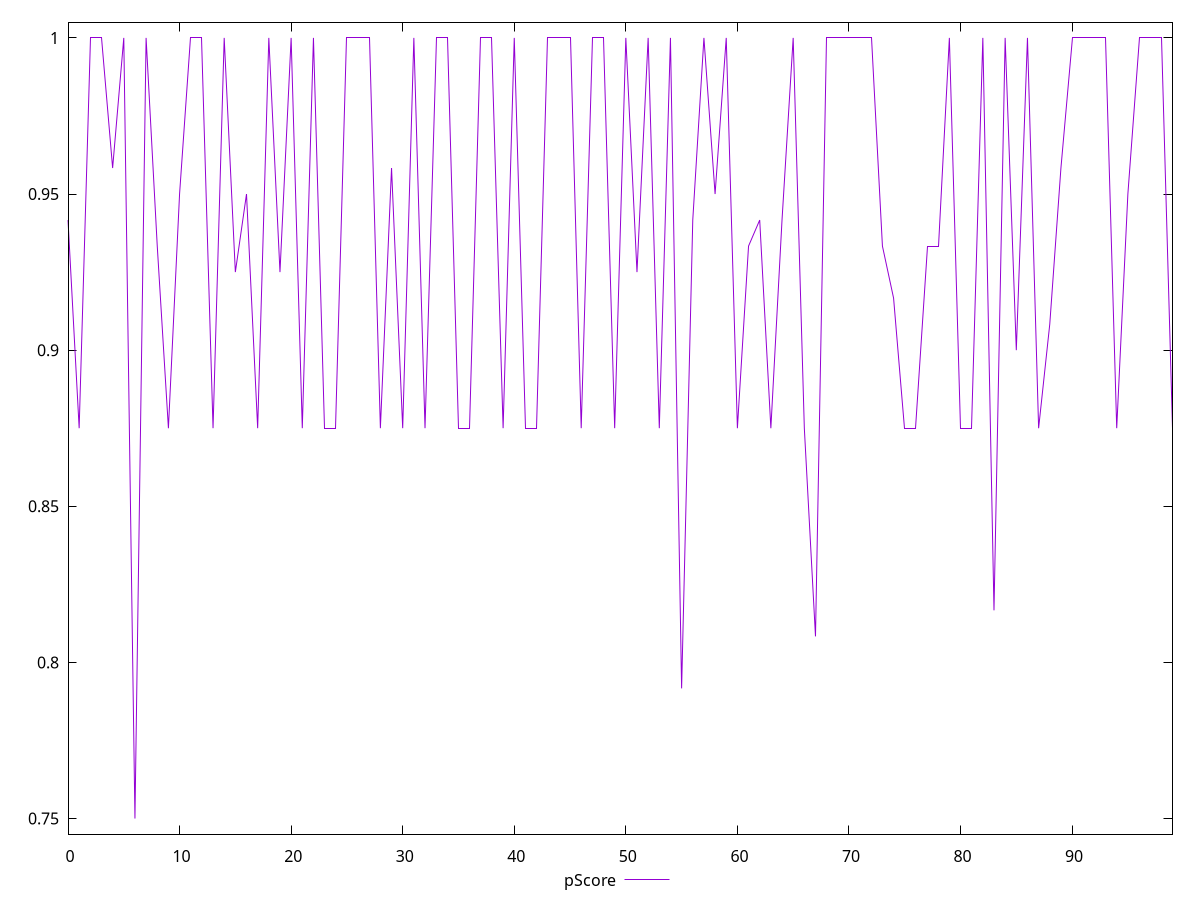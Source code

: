 reset

$pScore <<EOF
0 0.9416666666666667
1 0.875
2 1
3 1
4 0.9583333333333334
5 1
6 0.75
7 1
8 0.9333333333333333
9 0.875
10 0.95
11 1
12 1
13 0.875
14 1
15 0.925
16 0.95
17 0.875
18 1
19 0.925
20 1
21 0.875
22 1
23 0.875
24 0.875
25 1
26 1
27 1
28 0.875
29 0.9583333333333334
30 0.875
31 1
32 0.875
33 1
34 1
35 0.875
36 0.875
37 1
38 1
39 0.875
40 1
41 0.875
42 0.875
43 1
44 1
45 1
46 0.875
47 1
48 1
49 0.875
50 1
51 0.925
52 1
53 0.875
54 1
55 0.7916666666666666
56 0.9416666666666667
57 1
58 0.95
59 1
60 0.875
61 0.9333333333333333
62 0.9416666666666667
63 0.875
64 0.9416666666666667
65 1
66 0.875
67 0.8083333333333333
68 1
69 1
70 1
71 1
72 1
73 0.9333333333333333
74 0.9166666666666666
75 0.875
76 0.875
77 0.9333333333333333
78 0.9333333333333333
79 1
80 0.875
81 0.875
82 1
83 0.8166666666666667
84 1
85 0.9
86 1
87 0.875
88 0.9083333333333333
89 0.9583333333333334
90 1
91 1
92 1
93 1
94 0.875
95 0.95
96 1
97 1
98 1
99 0.875
EOF

set key outside below
set xrange [0:99]
set yrange [0.745:1.005]
set trange [0.745:1.005]
set terminal svg size 640, 500 enhanced background rgb 'white'
set output "reprap/unminified-css/samples/pages+cached+noexternal+nomedia/pScore/values.svg"

plot $pScore title "pScore" with line

reset
